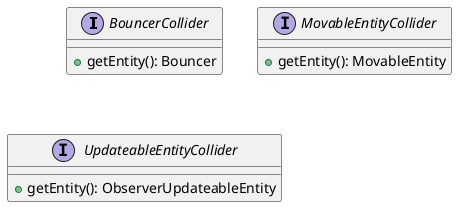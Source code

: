 @startuml
interface BouncerCollider {
   +getEntity(): Bouncer 
}

interface MovableEntityCollider {
   +getEntity(): MovableEntity 
}

interface UpdateableEntityCollider {
   +getEntity(): ObserverUpdateableEntity 
}

@enduml
